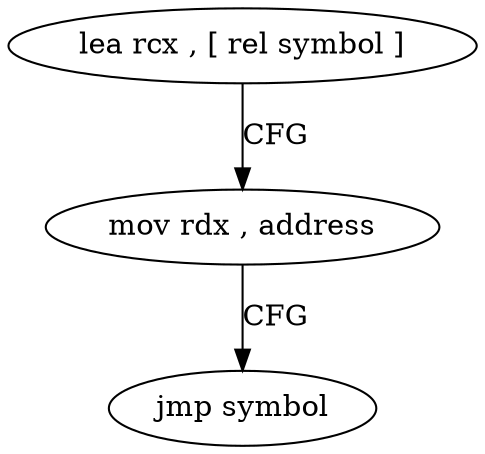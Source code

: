 digraph "func" {
"4226624" [label = "lea rcx , [ rel symbol ]" ]
"4226631" [label = "mov rdx , address" ]
"4226638" [label = "jmp symbol" ]
"4226624" -> "4226631" [ label = "CFG" ]
"4226631" -> "4226638" [ label = "CFG" ]
}
